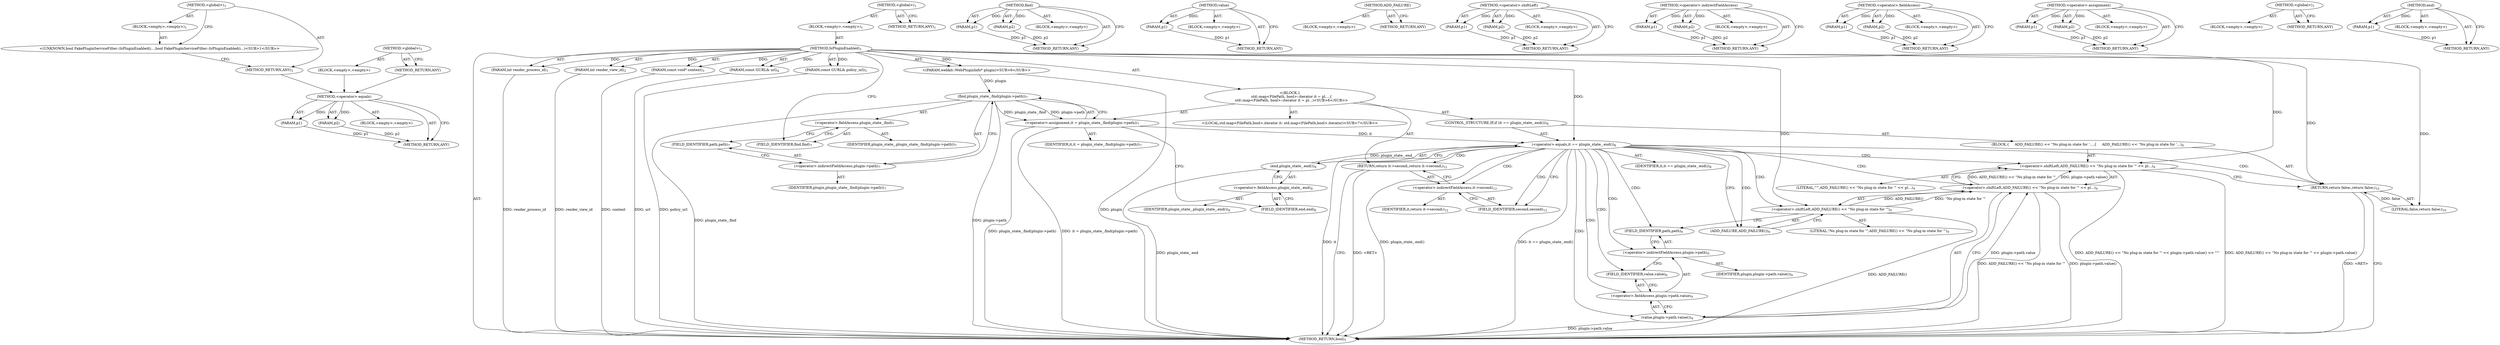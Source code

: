 digraph "&lt;global&gt;" {
vulnerable_103 [label=<(METHOD,&lt;operator&gt;.equals)>];
vulnerable_104 [label=<(PARAM,p1)>];
vulnerable_105 [label=<(PARAM,p2)>];
vulnerable_106 [label=<(BLOCK,&lt;empty&gt;,&lt;empty&gt;)>];
vulnerable_107 [label=<(METHOD_RETURN,ANY)>];
vulnerable_6 [label=<(METHOD,&lt;global&gt;)<SUB>1</SUB>>];
vulnerable_7 [label=<(BLOCK,&lt;empty&gt;,&lt;empty&gt;)<SUB>1</SUB>>];
vulnerable_8 [label=<(METHOD,IsPluginEnabled)<SUB>1</SUB>>];
vulnerable_9 [label=<(PARAM,int render_process_id)<SUB>1</SUB>>];
vulnerable_10 [label=<(PARAM,int render_view_id)<SUB>2</SUB>>];
vulnerable_11 [label=<(PARAM,const void* context)<SUB>3</SUB>>];
vulnerable_12 [label=<(PARAM,const GURL&amp; url)<SUB>4</SUB>>];
vulnerable_13 [label=<(PARAM,const GURL&amp; policy_url)<SUB>5</SUB>>];
vulnerable_14 [label="<(PARAM,webkit::WebPluginInfo* plugin)<SUB>6</SUB>>"];
vulnerable_15 [label="<(BLOCK,{
   std::map&lt;FilePath, bool&gt;::iterator it = pl...,{
   std::map&lt;FilePath, bool&gt;::iterator it = pl...)<SUB>6</SUB>>"];
vulnerable_16 [label="<(LOCAL,std.map&lt;FilePath,bool&gt;.iterator it: std.map&lt;FilePath,bool&gt;.iterator)<SUB>7</SUB>>"];
vulnerable_17 [label=<(&lt;operator&gt;.assignment,it = plugin_state_.find(plugin-&gt;path))<SUB>7</SUB>>];
vulnerable_18 [label=<(IDENTIFIER,it,it = plugin_state_.find(plugin-&gt;path))<SUB>7</SUB>>];
vulnerable_19 [label=<(find,plugin_state_.find(plugin-&gt;path))<SUB>7</SUB>>];
vulnerable_20 [label=<(&lt;operator&gt;.fieldAccess,plugin_state_.find)<SUB>7</SUB>>];
vulnerable_21 [label=<(IDENTIFIER,plugin_state_,plugin_state_.find(plugin-&gt;path))<SUB>7</SUB>>];
vulnerable_22 [label=<(FIELD_IDENTIFIER,find,find)<SUB>7</SUB>>];
vulnerable_23 [label=<(&lt;operator&gt;.indirectFieldAccess,plugin-&gt;path)<SUB>7</SUB>>];
vulnerable_24 [label=<(IDENTIFIER,plugin,plugin_state_.find(plugin-&gt;path))<SUB>7</SUB>>];
vulnerable_25 [label=<(FIELD_IDENTIFIER,path,path)<SUB>7</SUB>>];
vulnerable_26 [label=<(CONTROL_STRUCTURE,IF,if (it == plugin_state_.end()))<SUB>8</SUB>>];
vulnerable_27 [label=<(&lt;operator&gt;.equals,it == plugin_state_.end())<SUB>8</SUB>>];
vulnerable_28 [label=<(IDENTIFIER,it,it == plugin_state_.end())<SUB>8</SUB>>];
vulnerable_29 [label=<(end,plugin_state_.end())<SUB>8</SUB>>];
vulnerable_30 [label=<(&lt;operator&gt;.fieldAccess,plugin_state_.end)<SUB>8</SUB>>];
vulnerable_31 [label=<(IDENTIFIER,plugin_state_,plugin_state_.end())<SUB>8</SUB>>];
vulnerable_32 [label=<(FIELD_IDENTIFIER,end,end)<SUB>8</SUB>>];
vulnerable_33 [label=<(BLOCK,{
     ADD_FAILURE() &lt;&lt; &quot;No plug-in state for '...,{
     ADD_FAILURE() &lt;&lt; &quot;No plug-in state for '...)<SUB>8</SUB>>];
vulnerable_34 [label=<(&lt;operator&gt;.shiftLeft,ADD_FAILURE() &lt;&lt; &quot;No plug-in state for '&quot; &lt;&lt; pl...)<SUB>9</SUB>>];
vulnerable_35 [label=<(&lt;operator&gt;.shiftLeft,ADD_FAILURE() &lt;&lt; &quot;No plug-in state for '&quot; &lt;&lt; pl...)<SUB>9</SUB>>];
vulnerable_36 [label=<(&lt;operator&gt;.shiftLeft,ADD_FAILURE() &lt;&lt; &quot;No plug-in state for '&quot;)<SUB>9</SUB>>];
vulnerable_37 [label=<(ADD_FAILURE,ADD_FAILURE())<SUB>9</SUB>>];
vulnerable_38 [label=<(LITERAL,&quot;No plug-in state for '&quot;,ADD_FAILURE() &lt;&lt; &quot;No plug-in state for '&quot;)<SUB>9</SUB>>];
vulnerable_39 [label=<(value,plugin-&gt;path.value())<SUB>9</SUB>>];
vulnerable_40 [label=<(&lt;operator&gt;.fieldAccess,plugin-&gt;path.value)<SUB>9</SUB>>];
vulnerable_41 [label=<(&lt;operator&gt;.indirectFieldAccess,plugin-&gt;path)<SUB>9</SUB>>];
vulnerable_42 [label=<(IDENTIFIER,plugin,plugin-&gt;path.value())<SUB>9</SUB>>];
vulnerable_43 [label=<(FIELD_IDENTIFIER,path,path)<SUB>9</SUB>>];
vulnerable_44 [label=<(FIELD_IDENTIFIER,value,value)<SUB>9</SUB>>];
vulnerable_45 [label=<(LITERAL,&quot;'&quot;,ADD_FAILURE() &lt;&lt; &quot;No plug-in state for '&quot; &lt;&lt; pl...)<SUB>9</SUB>>];
vulnerable_46 [label=<(RETURN,return false;,return false;)<SUB>10</SUB>>];
vulnerable_47 [label=<(LITERAL,false,return false;)<SUB>10</SUB>>];
vulnerable_48 [label=<(RETURN,return it-&gt;second;,return it-&gt;second;)<SUB>12</SUB>>];
vulnerable_49 [label=<(&lt;operator&gt;.indirectFieldAccess,it-&gt;second)<SUB>12</SUB>>];
vulnerable_50 [label=<(IDENTIFIER,it,return it-&gt;second;)<SUB>12</SUB>>];
vulnerable_51 [label=<(FIELD_IDENTIFIER,second,second)<SUB>12</SUB>>];
vulnerable_52 [label=<(METHOD_RETURN,bool)<SUB>1</SUB>>];
vulnerable_54 [label=<(METHOD_RETURN,ANY)<SUB>1</SUB>>];
vulnerable_88 [label=<(METHOD,find)>];
vulnerable_89 [label=<(PARAM,p1)>];
vulnerable_90 [label=<(PARAM,p2)>];
vulnerable_91 [label=<(BLOCK,&lt;empty&gt;,&lt;empty&gt;)>];
vulnerable_92 [label=<(METHOD_RETURN,ANY)>];
vulnerable_120 [label=<(METHOD,value)>];
vulnerable_121 [label=<(PARAM,p1)>];
vulnerable_122 [label=<(BLOCK,&lt;empty&gt;,&lt;empty&gt;)>];
vulnerable_123 [label=<(METHOD_RETURN,ANY)>];
vulnerable_117 [label=<(METHOD,ADD_FAILURE)>];
vulnerable_118 [label=<(BLOCK,&lt;empty&gt;,&lt;empty&gt;)>];
vulnerable_119 [label=<(METHOD_RETURN,ANY)>];
vulnerable_112 [label=<(METHOD,&lt;operator&gt;.shiftLeft)>];
vulnerable_113 [label=<(PARAM,p1)>];
vulnerable_114 [label=<(PARAM,p2)>];
vulnerable_115 [label=<(BLOCK,&lt;empty&gt;,&lt;empty&gt;)>];
vulnerable_116 [label=<(METHOD_RETURN,ANY)>];
vulnerable_98 [label=<(METHOD,&lt;operator&gt;.indirectFieldAccess)>];
vulnerable_99 [label=<(PARAM,p1)>];
vulnerable_100 [label=<(PARAM,p2)>];
vulnerable_101 [label=<(BLOCK,&lt;empty&gt;,&lt;empty&gt;)>];
vulnerable_102 [label=<(METHOD_RETURN,ANY)>];
vulnerable_93 [label=<(METHOD,&lt;operator&gt;.fieldAccess)>];
vulnerable_94 [label=<(PARAM,p1)>];
vulnerable_95 [label=<(PARAM,p2)>];
vulnerable_96 [label=<(BLOCK,&lt;empty&gt;,&lt;empty&gt;)>];
vulnerable_97 [label=<(METHOD_RETURN,ANY)>];
vulnerable_83 [label=<(METHOD,&lt;operator&gt;.assignment)>];
vulnerable_84 [label=<(PARAM,p1)>];
vulnerable_85 [label=<(PARAM,p2)>];
vulnerable_86 [label=<(BLOCK,&lt;empty&gt;,&lt;empty&gt;)>];
vulnerable_87 [label=<(METHOD_RETURN,ANY)>];
vulnerable_77 [label=<(METHOD,&lt;global&gt;)<SUB>1</SUB>>];
vulnerable_78 [label=<(BLOCK,&lt;empty&gt;,&lt;empty&gt;)>];
vulnerable_79 [label=<(METHOD_RETURN,ANY)>];
vulnerable_108 [label=<(METHOD,end)>];
vulnerable_109 [label=<(PARAM,p1)>];
vulnerable_110 [label=<(BLOCK,&lt;empty&gt;,&lt;empty&gt;)>];
vulnerable_111 [label=<(METHOD_RETURN,ANY)>];
fixed_6 [label=<(METHOD,&lt;global&gt;)<SUB>1</SUB>>];
fixed_7 [label=<(BLOCK,&lt;empty&gt;,&lt;empty&gt;)<SUB>1</SUB>>];
fixed_8 [label="<(UNKNOWN,bool FakePluginServiceFilter::IsPluginEnabled(i...,bool FakePluginServiceFilter::IsPluginEnabled(i...)<SUB>1</SUB>>"];
fixed_9 [label=<(METHOD_RETURN,ANY)<SUB>1</SUB>>];
fixed_14 [label=<(METHOD,&lt;global&gt;)<SUB>1</SUB>>];
fixed_15 [label=<(BLOCK,&lt;empty&gt;,&lt;empty&gt;)>];
fixed_16 [label=<(METHOD_RETURN,ANY)>];
vulnerable_103 -> vulnerable_104  [key=0, label="AST: "];
vulnerable_103 -> vulnerable_104  [key=1, label="DDG: "];
vulnerable_103 -> vulnerable_106  [key=0, label="AST: "];
vulnerable_103 -> vulnerable_105  [key=0, label="AST: "];
vulnerable_103 -> vulnerable_105  [key=1, label="DDG: "];
vulnerable_103 -> vulnerable_107  [key=0, label="AST: "];
vulnerable_103 -> vulnerable_107  [key=1, label="CFG: "];
vulnerable_104 -> vulnerable_107  [key=0, label="DDG: p1"];
vulnerable_105 -> vulnerable_107  [key=0, label="DDG: p2"];
vulnerable_6 -> vulnerable_7  [key=0, label="AST: "];
vulnerable_6 -> vulnerable_54  [key=0, label="AST: "];
vulnerable_6 -> vulnerable_54  [key=1, label="CFG: "];
vulnerable_7 -> vulnerable_8  [key=0, label="AST: "];
vulnerable_8 -> vulnerable_9  [key=0, label="AST: "];
vulnerable_8 -> vulnerable_9  [key=1, label="DDG: "];
vulnerable_8 -> vulnerable_10  [key=0, label="AST: "];
vulnerable_8 -> vulnerable_10  [key=1, label="DDG: "];
vulnerable_8 -> vulnerable_11  [key=0, label="AST: "];
vulnerable_8 -> vulnerable_11  [key=1, label="DDG: "];
vulnerable_8 -> vulnerable_12  [key=0, label="AST: "];
vulnerable_8 -> vulnerable_12  [key=1, label="DDG: "];
vulnerable_8 -> vulnerable_13  [key=0, label="AST: "];
vulnerable_8 -> vulnerable_13  [key=1, label="DDG: "];
vulnerable_8 -> vulnerable_14  [key=0, label="AST: "];
vulnerable_8 -> vulnerable_14  [key=1, label="DDG: "];
vulnerable_8 -> vulnerable_15  [key=0, label="AST: "];
vulnerable_8 -> vulnerable_52  [key=0, label="AST: "];
vulnerable_8 -> vulnerable_22  [key=0, label="CFG: "];
vulnerable_8 -> vulnerable_27  [key=0, label="DDG: "];
vulnerable_8 -> vulnerable_46  [key=0, label="DDG: "];
vulnerable_8 -> vulnerable_34  [key=0, label="DDG: "];
vulnerable_8 -> vulnerable_47  [key=0, label="DDG: "];
vulnerable_8 -> vulnerable_36  [key=0, label="DDG: "];
vulnerable_9 -> vulnerable_52  [key=0, label="DDG: render_process_id"];
vulnerable_10 -> vulnerable_52  [key=0, label="DDG: render_view_id"];
vulnerable_11 -> vulnerable_52  [key=0, label="DDG: context"];
vulnerable_12 -> vulnerable_52  [key=0, label="DDG: url"];
vulnerable_13 -> vulnerable_52  [key=0, label="DDG: policy_url"];
vulnerable_14 -> vulnerable_52  [key=0, label="DDG: plugin"];
vulnerable_14 -> vulnerable_19  [key=0, label="DDG: plugin"];
vulnerable_15 -> vulnerable_16  [key=0, label="AST: "];
vulnerable_15 -> vulnerable_17  [key=0, label="AST: "];
vulnerable_15 -> vulnerable_26  [key=0, label="AST: "];
vulnerable_15 -> vulnerable_48  [key=0, label="AST: "];
vulnerable_17 -> vulnerable_18  [key=0, label="AST: "];
vulnerable_17 -> vulnerable_19  [key=0, label="AST: "];
vulnerable_17 -> vulnerable_32  [key=0, label="CFG: "];
vulnerable_17 -> vulnerable_52  [key=0, label="DDG: plugin_state_.find(plugin-&gt;path)"];
vulnerable_17 -> vulnerable_52  [key=1, label="DDG: it = plugin_state_.find(plugin-&gt;path)"];
vulnerable_17 -> vulnerable_27  [key=0, label="DDG: it"];
vulnerable_19 -> vulnerable_20  [key=0, label="AST: "];
vulnerable_19 -> vulnerable_23  [key=0, label="AST: "];
vulnerable_19 -> vulnerable_17  [key=0, label="CFG: "];
vulnerable_19 -> vulnerable_17  [key=1, label="DDG: plugin_state_.find"];
vulnerable_19 -> vulnerable_17  [key=2, label="DDG: plugin-&gt;path"];
vulnerable_19 -> vulnerable_52  [key=0, label="DDG: plugin_state_.find"];
vulnerable_19 -> vulnerable_52  [key=1, label="DDG: plugin-&gt;path"];
vulnerable_20 -> vulnerable_21  [key=0, label="AST: "];
vulnerable_20 -> vulnerable_22  [key=0, label="AST: "];
vulnerable_20 -> vulnerable_25  [key=0, label="CFG: "];
vulnerable_22 -> vulnerable_20  [key=0, label="CFG: "];
vulnerable_23 -> vulnerable_24  [key=0, label="AST: "];
vulnerable_23 -> vulnerable_25  [key=0, label="AST: "];
vulnerable_23 -> vulnerable_19  [key=0, label="CFG: "];
vulnerable_25 -> vulnerable_23  [key=0, label="CFG: "];
vulnerable_26 -> vulnerable_27  [key=0, label="AST: "];
vulnerable_26 -> vulnerable_33  [key=0, label="AST: "];
vulnerable_27 -> vulnerable_28  [key=0, label="AST: "];
vulnerable_27 -> vulnerable_29  [key=0, label="AST: "];
vulnerable_27 -> vulnerable_37  [key=0, label="CFG: "];
vulnerable_27 -> vulnerable_37  [key=1, label="CDG: "];
vulnerable_27 -> vulnerable_51  [key=0, label="CFG: "];
vulnerable_27 -> vulnerable_51  [key=1, label="CDG: "];
vulnerable_27 -> vulnerable_52  [key=0, label="DDG: it"];
vulnerable_27 -> vulnerable_52  [key=1, label="DDG: plugin_state_.end()"];
vulnerable_27 -> vulnerable_52  [key=2, label="DDG: it == plugin_state_.end()"];
vulnerable_27 -> vulnerable_40  [key=0, label="CDG: "];
vulnerable_27 -> vulnerable_34  [key=0, label="CDG: "];
vulnerable_27 -> vulnerable_48  [key=0, label="CDG: "];
vulnerable_27 -> vulnerable_49  [key=0, label="CDG: "];
vulnerable_27 -> vulnerable_36  [key=0, label="CDG: "];
vulnerable_27 -> vulnerable_44  [key=0, label="CDG: "];
vulnerable_27 -> vulnerable_35  [key=0, label="CDG: "];
vulnerable_27 -> vulnerable_46  [key=0, label="CDG: "];
vulnerable_27 -> vulnerable_41  [key=0, label="CDG: "];
vulnerable_27 -> vulnerable_39  [key=0, label="CDG: "];
vulnerable_27 -> vulnerable_43  [key=0, label="CDG: "];
vulnerable_29 -> vulnerable_30  [key=0, label="AST: "];
vulnerable_29 -> vulnerable_27  [key=0, label="CFG: "];
vulnerable_29 -> vulnerable_27  [key=1, label="DDG: plugin_state_.end"];
vulnerable_29 -> vulnerable_52  [key=0, label="DDG: plugin_state_.end"];
vulnerable_30 -> vulnerable_31  [key=0, label="AST: "];
vulnerable_30 -> vulnerable_32  [key=0, label="AST: "];
vulnerable_30 -> vulnerable_29  [key=0, label="CFG: "];
vulnerable_32 -> vulnerable_30  [key=0, label="CFG: "];
vulnerable_33 -> vulnerable_34  [key=0, label="AST: "];
vulnerable_33 -> vulnerable_46  [key=0, label="AST: "];
vulnerable_34 -> vulnerable_35  [key=0, label="AST: "];
vulnerable_34 -> vulnerable_45  [key=0, label="AST: "];
vulnerable_34 -> vulnerable_46  [key=0, label="CFG: "];
vulnerable_34 -> vulnerable_52  [key=0, label="DDG: ADD_FAILURE() &lt;&lt; &quot;No plug-in state for '&quot; &lt;&lt; plugin-&gt;path.value()"];
vulnerable_34 -> vulnerable_52  [key=1, label="DDG: ADD_FAILURE() &lt;&lt; &quot;No plug-in state for '&quot; &lt;&lt; plugin-&gt;path.value() &lt;&lt; &quot;'&quot;"];
vulnerable_35 -> vulnerable_36  [key=0, label="AST: "];
vulnerable_35 -> vulnerable_39  [key=0, label="AST: "];
vulnerable_35 -> vulnerable_34  [key=0, label="CFG: "];
vulnerable_35 -> vulnerable_34  [key=1, label="DDG: ADD_FAILURE() &lt;&lt; &quot;No plug-in state for '&quot;"];
vulnerable_35 -> vulnerable_34  [key=2, label="DDG: plugin-&gt;path.value()"];
vulnerable_35 -> vulnerable_52  [key=0, label="DDG: ADD_FAILURE() &lt;&lt; &quot;No plug-in state for '&quot;"];
vulnerable_35 -> vulnerable_52  [key=1, label="DDG: plugin-&gt;path.value()"];
vulnerable_36 -> vulnerable_37  [key=0, label="AST: "];
vulnerable_36 -> vulnerable_38  [key=0, label="AST: "];
vulnerable_36 -> vulnerable_43  [key=0, label="CFG: "];
vulnerable_36 -> vulnerable_52  [key=0, label="DDG: ADD_FAILURE()"];
vulnerable_36 -> vulnerable_35  [key=0, label="DDG: ADD_FAILURE()"];
vulnerable_36 -> vulnerable_35  [key=1, label="DDG: &quot;No plug-in state for '&quot;"];
vulnerable_37 -> vulnerable_36  [key=0, label="CFG: "];
vulnerable_39 -> vulnerable_40  [key=0, label="AST: "];
vulnerable_39 -> vulnerable_35  [key=0, label="CFG: "];
vulnerable_39 -> vulnerable_35  [key=1, label="DDG: plugin-&gt;path.value"];
vulnerable_39 -> vulnerable_52  [key=0, label="DDG: plugin-&gt;path.value"];
vulnerable_40 -> vulnerable_41  [key=0, label="AST: "];
vulnerable_40 -> vulnerable_44  [key=0, label="AST: "];
vulnerable_40 -> vulnerable_39  [key=0, label="CFG: "];
vulnerable_41 -> vulnerable_42  [key=0, label="AST: "];
vulnerable_41 -> vulnerable_43  [key=0, label="AST: "];
vulnerable_41 -> vulnerable_44  [key=0, label="CFG: "];
vulnerable_43 -> vulnerable_41  [key=0, label="CFG: "];
vulnerable_44 -> vulnerable_40  [key=0, label="CFG: "];
vulnerable_46 -> vulnerable_47  [key=0, label="AST: "];
vulnerable_46 -> vulnerable_52  [key=0, label="CFG: "];
vulnerable_46 -> vulnerable_52  [key=1, label="DDG: &lt;RET&gt;"];
vulnerable_47 -> vulnerable_46  [key=0, label="DDG: false"];
vulnerable_48 -> vulnerable_49  [key=0, label="AST: "];
vulnerable_48 -> vulnerable_52  [key=0, label="CFG: "];
vulnerable_48 -> vulnerable_52  [key=1, label="DDG: &lt;RET&gt;"];
vulnerable_49 -> vulnerable_50  [key=0, label="AST: "];
vulnerable_49 -> vulnerable_51  [key=0, label="AST: "];
vulnerable_49 -> vulnerable_48  [key=0, label="CFG: "];
vulnerable_51 -> vulnerable_49  [key=0, label="CFG: "];
vulnerable_88 -> vulnerable_89  [key=0, label="AST: "];
vulnerable_88 -> vulnerable_89  [key=1, label="DDG: "];
vulnerable_88 -> vulnerable_91  [key=0, label="AST: "];
vulnerable_88 -> vulnerable_90  [key=0, label="AST: "];
vulnerable_88 -> vulnerable_90  [key=1, label="DDG: "];
vulnerable_88 -> vulnerable_92  [key=0, label="AST: "];
vulnerable_88 -> vulnerable_92  [key=1, label="CFG: "];
vulnerable_89 -> vulnerable_92  [key=0, label="DDG: p1"];
vulnerable_90 -> vulnerable_92  [key=0, label="DDG: p2"];
vulnerable_120 -> vulnerable_121  [key=0, label="AST: "];
vulnerable_120 -> vulnerable_121  [key=1, label="DDG: "];
vulnerable_120 -> vulnerable_122  [key=0, label="AST: "];
vulnerable_120 -> vulnerable_123  [key=0, label="AST: "];
vulnerable_120 -> vulnerable_123  [key=1, label="CFG: "];
vulnerable_121 -> vulnerable_123  [key=0, label="DDG: p1"];
vulnerable_117 -> vulnerable_118  [key=0, label="AST: "];
vulnerable_117 -> vulnerable_119  [key=0, label="AST: "];
vulnerable_117 -> vulnerable_119  [key=1, label="CFG: "];
vulnerable_112 -> vulnerable_113  [key=0, label="AST: "];
vulnerable_112 -> vulnerable_113  [key=1, label="DDG: "];
vulnerable_112 -> vulnerable_115  [key=0, label="AST: "];
vulnerable_112 -> vulnerable_114  [key=0, label="AST: "];
vulnerable_112 -> vulnerable_114  [key=1, label="DDG: "];
vulnerable_112 -> vulnerable_116  [key=0, label="AST: "];
vulnerable_112 -> vulnerable_116  [key=1, label="CFG: "];
vulnerable_113 -> vulnerable_116  [key=0, label="DDG: p1"];
vulnerable_114 -> vulnerable_116  [key=0, label="DDG: p2"];
vulnerable_98 -> vulnerable_99  [key=0, label="AST: "];
vulnerable_98 -> vulnerable_99  [key=1, label="DDG: "];
vulnerable_98 -> vulnerable_101  [key=0, label="AST: "];
vulnerable_98 -> vulnerable_100  [key=0, label="AST: "];
vulnerable_98 -> vulnerable_100  [key=1, label="DDG: "];
vulnerable_98 -> vulnerable_102  [key=0, label="AST: "];
vulnerable_98 -> vulnerable_102  [key=1, label="CFG: "];
vulnerable_99 -> vulnerable_102  [key=0, label="DDG: p1"];
vulnerable_100 -> vulnerable_102  [key=0, label="DDG: p2"];
vulnerable_93 -> vulnerable_94  [key=0, label="AST: "];
vulnerable_93 -> vulnerable_94  [key=1, label="DDG: "];
vulnerable_93 -> vulnerable_96  [key=0, label="AST: "];
vulnerable_93 -> vulnerable_95  [key=0, label="AST: "];
vulnerable_93 -> vulnerable_95  [key=1, label="DDG: "];
vulnerable_93 -> vulnerable_97  [key=0, label="AST: "];
vulnerable_93 -> vulnerable_97  [key=1, label="CFG: "];
vulnerable_94 -> vulnerable_97  [key=0, label="DDG: p1"];
vulnerable_95 -> vulnerable_97  [key=0, label="DDG: p2"];
vulnerable_83 -> vulnerable_84  [key=0, label="AST: "];
vulnerable_83 -> vulnerable_84  [key=1, label="DDG: "];
vulnerable_83 -> vulnerable_86  [key=0, label="AST: "];
vulnerable_83 -> vulnerable_85  [key=0, label="AST: "];
vulnerable_83 -> vulnerable_85  [key=1, label="DDG: "];
vulnerable_83 -> vulnerable_87  [key=0, label="AST: "];
vulnerable_83 -> vulnerable_87  [key=1, label="CFG: "];
vulnerable_84 -> vulnerable_87  [key=0, label="DDG: p1"];
vulnerable_85 -> vulnerable_87  [key=0, label="DDG: p2"];
vulnerable_77 -> vulnerable_78  [key=0, label="AST: "];
vulnerable_77 -> vulnerable_79  [key=0, label="AST: "];
vulnerable_77 -> vulnerable_79  [key=1, label="CFG: "];
vulnerable_108 -> vulnerable_109  [key=0, label="AST: "];
vulnerable_108 -> vulnerable_109  [key=1, label="DDG: "];
vulnerable_108 -> vulnerable_110  [key=0, label="AST: "];
vulnerable_108 -> vulnerable_111  [key=0, label="AST: "];
vulnerable_108 -> vulnerable_111  [key=1, label="CFG: "];
vulnerable_109 -> vulnerable_111  [key=0, label="DDG: p1"];
fixed_6 -> fixed_7  [key=0, label="AST: "];
fixed_6 -> fixed_9  [key=0, label="AST: "];
fixed_6 -> fixed_8  [key=0, label="CFG: "];
fixed_7 -> fixed_8  [key=0, label="AST: "];
fixed_8 -> fixed_9  [key=0, label="CFG: "];
fixed_9 -> vulnerable_103  [key=0];
fixed_14 -> fixed_15  [key=0, label="AST: "];
fixed_14 -> fixed_16  [key=0, label="AST: "];
fixed_14 -> fixed_16  [key=1, label="CFG: "];
fixed_15 -> vulnerable_103  [key=0];
fixed_16 -> vulnerable_103  [key=0];
}

